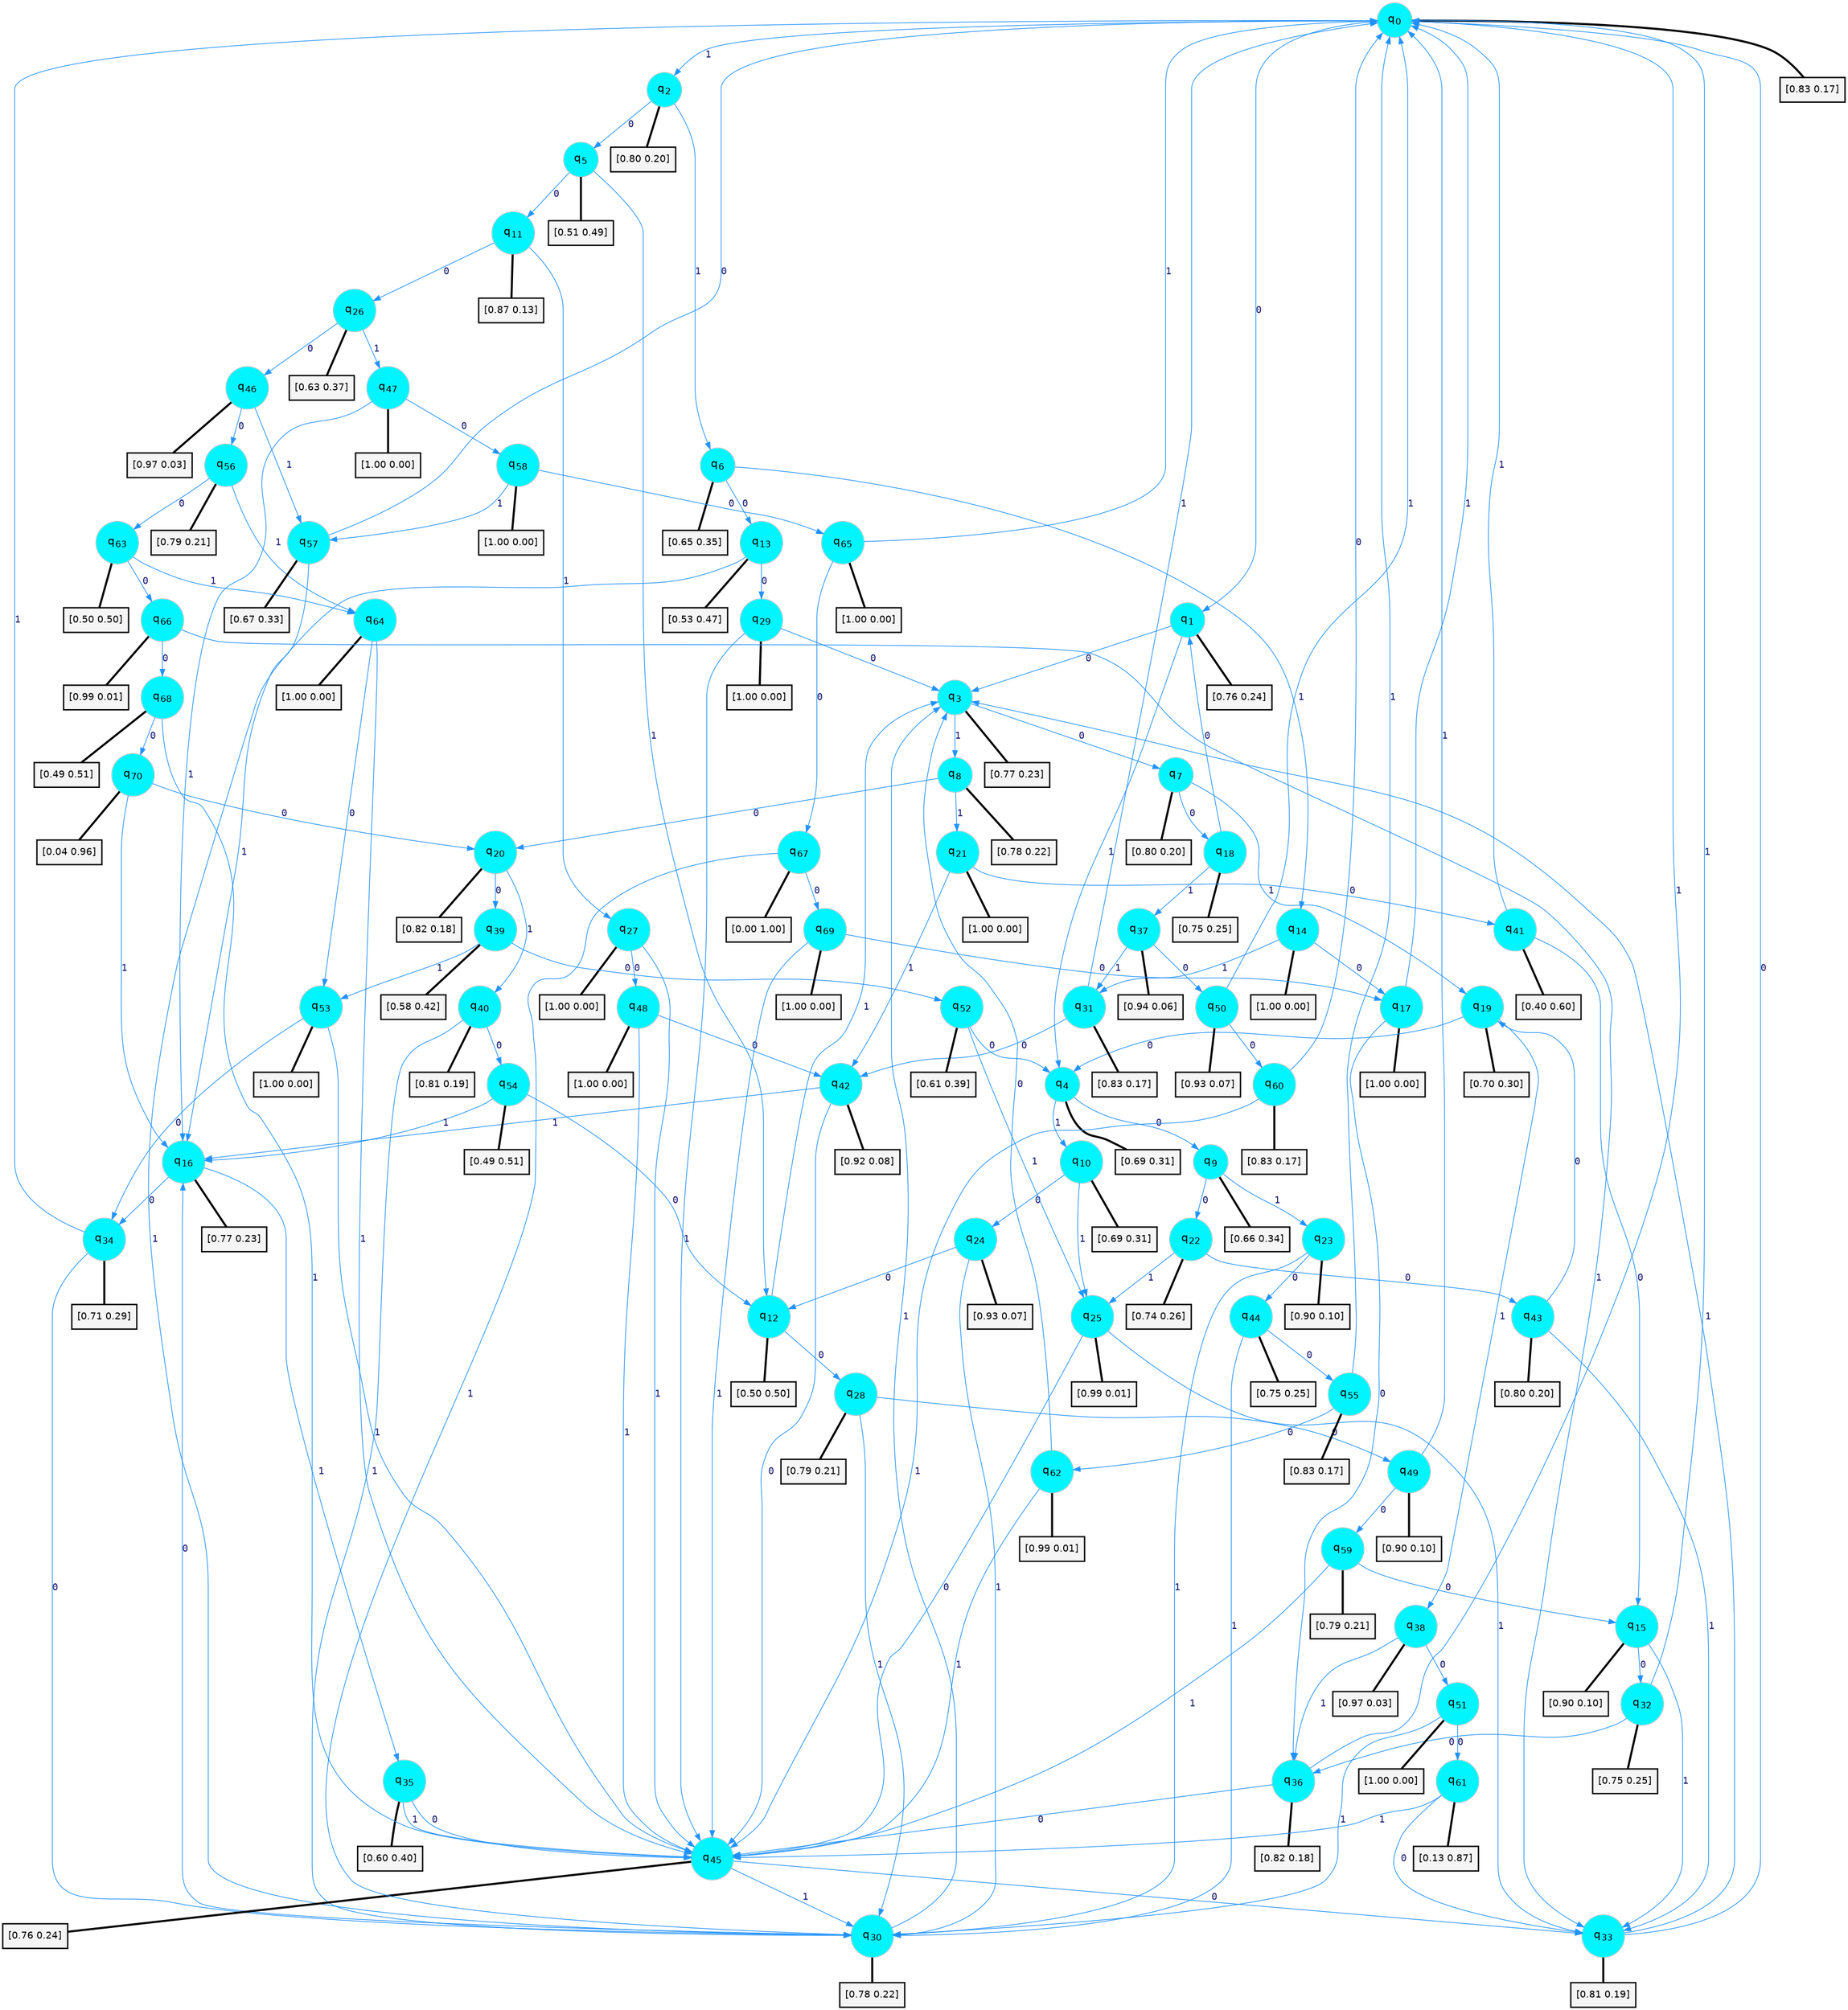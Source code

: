 digraph G {
graph [
bgcolor=transparent, dpi=300, rankdir=TD, size="40,25"];
node [
color=gray, fillcolor=turquoise1, fontcolor=black, fontname=Helvetica, fontsize=16, fontweight=bold, shape=circle, style=filled];
edge [
arrowsize=1, color=dodgerblue1, fontcolor=midnightblue, fontname=courier, fontweight=bold, penwidth=1, style=solid, weight=20];
0[label=<q<SUB>0</SUB>>];
1[label=<q<SUB>1</SUB>>];
2[label=<q<SUB>2</SUB>>];
3[label=<q<SUB>3</SUB>>];
4[label=<q<SUB>4</SUB>>];
5[label=<q<SUB>5</SUB>>];
6[label=<q<SUB>6</SUB>>];
7[label=<q<SUB>7</SUB>>];
8[label=<q<SUB>8</SUB>>];
9[label=<q<SUB>9</SUB>>];
10[label=<q<SUB>10</SUB>>];
11[label=<q<SUB>11</SUB>>];
12[label=<q<SUB>12</SUB>>];
13[label=<q<SUB>13</SUB>>];
14[label=<q<SUB>14</SUB>>];
15[label=<q<SUB>15</SUB>>];
16[label=<q<SUB>16</SUB>>];
17[label=<q<SUB>17</SUB>>];
18[label=<q<SUB>18</SUB>>];
19[label=<q<SUB>19</SUB>>];
20[label=<q<SUB>20</SUB>>];
21[label=<q<SUB>21</SUB>>];
22[label=<q<SUB>22</SUB>>];
23[label=<q<SUB>23</SUB>>];
24[label=<q<SUB>24</SUB>>];
25[label=<q<SUB>25</SUB>>];
26[label=<q<SUB>26</SUB>>];
27[label=<q<SUB>27</SUB>>];
28[label=<q<SUB>28</SUB>>];
29[label=<q<SUB>29</SUB>>];
30[label=<q<SUB>30</SUB>>];
31[label=<q<SUB>31</SUB>>];
32[label=<q<SUB>32</SUB>>];
33[label=<q<SUB>33</SUB>>];
34[label=<q<SUB>34</SUB>>];
35[label=<q<SUB>35</SUB>>];
36[label=<q<SUB>36</SUB>>];
37[label=<q<SUB>37</SUB>>];
38[label=<q<SUB>38</SUB>>];
39[label=<q<SUB>39</SUB>>];
40[label=<q<SUB>40</SUB>>];
41[label=<q<SUB>41</SUB>>];
42[label=<q<SUB>42</SUB>>];
43[label=<q<SUB>43</SUB>>];
44[label=<q<SUB>44</SUB>>];
45[label=<q<SUB>45</SUB>>];
46[label=<q<SUB>46</SUB>>];
47[label=<q<SUB>47</SUB>>];
48[label=<q<SUB>48</SUB>>];
49[label=<q<SUB>49</SUB>>];
50[label=<q<SUB>50</SUB>>];
51[label=<q<SUB>51</SUB>>];
52[label=<q<SUB>52</SUB>>];
53[label=<q<SUB>53</SUB>>];
54[label=<q<SUB>54</SUB>>];
55[label=<q<SUB>55</SUB>>];
56[label=<q<SUB>56</SUB>>];
57[label=<q<SUB>57</SUB>>];
58[label=<q<SUB>58</SUB>>];
59[label=<q<SUB>59</SUB>>];
60[label=<q<SUB>60</SUB>>];
61[label=<q<SUB>61</SUB>>];
62[label=<q<SUB>62</SUB>>];
63[label=<q<SUB>63</SUB>>];
64[label=<q<SUB>64</SUB>>];
65[label=<q<SUB>65</SUB>>];
66[label=<q<SUB>66</SUB>>];
67[label=<q<SUB>67</SUB>>];
68[label=<q<SUB>68</SUB>>];
69[label=<q<SUB>69</SUB>>];
70[label=<q<SUB>70</SUB>>];
71[label="[0.83 0.17]", shape=box,fontcolor=black, fontname=Helvetica, fontsize=14, penwidth=2, fillcolor=whitesmoke,color=black];
72[label="[0.76 0.24]", shape=box,fontcolor=black, fontname=Helvetica, fontsize=14, penwidth=2, fillcolor=whitesmoke,color=black];
73[label="[0.80 0.20]", shape=box,fontcolor=black, fontname=Helvetica, fontsize=14, penwidth=2, fillcolor=whitesmoke,color=black];
74[label="[0.77 0.23]", shape=box,fontcolor=black, fontname=Helvetica, fontsize=14, penwidth=2, fillcolor=whitesmoke,color=black];
75[label="[0.69 0.31]", shape=box,fontcolor=black, fontname=Helvetica, fontsize=14, penwidth=2, fillcolor=whitesmoke,color=black];
76[label="[0.51 0.49]", shape=box,fontcolor=black, fontname=Helvetica, fontsize=14, penwidth=2, fillcolor=whitesmoke,color=black];
77[label="[0.65 0.35]", shape=box,fontcolor=black, fontname=Helvetica, fontsize=14, penwidth=2, fillcolor=whitesmoke,color=black];
78[label="[0.80 0.20]", shape=box,fontcolor=black, fontname=Helvetica, fontsize=14, penwidth=2, fillcolor=whitesmoke,color=black];
79[label="[0.78 0.22]", shape=box,fontcolor=black, fontname=Helvetica, fontsize=14, penwidth=2, fillcolor=whitesmoke,color=black];
80[label="[0.66 0.34]", shape=box,fontcolor=black, fontname=Helvetica, fontsize=14, penwidth=2, fillcolor=whitesmoke,color=black];
81[label="[0.69 0.31]", shape=box,fontcolor=black, fontname=Helvetica, fontsize=14, penwidth=2, fillcolor=whitesmoke,color=black];
82[label="[0.87 0.13]", shape=box,fontcolor=black, fontname=Helvetica, fontsize=14, penwidth=2, fillcolor=whitesmoke,color=black];
83[label="[0.50 0.50]", shape=box,fontcolor=black, fontname=Helvetica, fontsize=14, penwidth=2, fillcolor=whitesmoke,color=black];
84[label="[0.53 0.47]", shape=box,fontcolor=black, fontname=Helvetica, fontsize=14, penwidth=2, fillcolor=whitesmoke,color=black];
85[label="[1.00 0.00]", shape=box,fontcolor=black, fontname=Helvetica, fontsize=14, penwidth=2, fillcolor=whitesmoke,color=black];
86[label="[0.90 0.10]", shape=box,fontcolor=black, fontname=Helvetica, fontsize=14, penwidth=2, fillcolor=whitesmoke,color=black];
87[label="[0.77 0.23]", shape=box,fontcolor=black, fontname=Helvetica, fontsize=14, penwidth=2, fillcolor=whitesmoke,color=black];
88[label="[1.00 0.00]", shape=box,fontcolor=black, fontname=Helvetica, fontsize=14, penwidth=2, fillcolor=whitesmoke,color=black];
89[label="[0.75 0.25]", shape=box,fontcolor=black, fontname=Helvetica, fontsize=14, penwidth=2, fillcolor=whitesmoke,color=black];
90[label="[0.70 0.30]", shape=box,fontcolor=black, fontname=Helvetica, fontsize=14, penwidth=2, fillcolor=whitesmoke,color=black];
91[label="[0.82 0.18]", shape=box,fontcolor=black, fontname=Helvetica, fontsize=14, penwidth=2, fillcolor=whitesmoke,color=black];
92[label="[1.00 0.00]", shape=box,fontcolor=black, fontname=Helvetica, fontsize=14, penwidth=2, fillcolor=whitesmoke,color=black];
93[label="[0.74 0.26]", shape=box,fontcolor=black, fontname=Helvetica, fontsize=14, penwidth=2, fillcolor=whitesmoke,color=black];
94[label="[0.90 0.10]", shape=box,fontcolor=black, fontname=Helvetica, fontsize=14, penwidth=2, fillcolor=whitesmoke,color=black];
95[label="[0.93 0.07]", shape=box,fontcolor=black, fontname=Helvetica, fontsize=14, penwidth=2, fillcolor=whitesmoke,color=black];
96[label="[0.99 0.01]", shape=box,fontcolor=black, fontname=Helvetica, fontsize=14, penwidth=2, fillcolor=whitesmoke,color=black];
97[label="[0.63 0.37]", shape=box,fontcolor=black, fontname=Helvetica, fontsize=14, penwidth=2, fillcolor=whitesmoke,color=black];
98[label="[1.00 0.00]", shape=box,fontcolor=black, fontname=Helvetica, fontsize=14, penwidth=2, fillcolor=whitesmoke,color=black];
99[label="[0.79 0.21]", shape=box,fontcolor=black, fontname=Helvetica, fontsize=14, penwidth=2, fillcolor=whitesmoke,color=black];
100[label="[1.00 0.00]", shape=box,fontcolor=black, fontname=Helvetica, fontsize=14, penwidth=2, fillcolor=whitesmoke,color=black];
101[label="[0.78 0.22]", shape=box,fontcolor=black, fontname=Helvetica, fontsize=14, penwidth=2, fillcolor=whitesmoke,color=black];
102[label="[0.83 0.17]", shape=box,fontcolor=black, fontname=Helvetica, fontsize=14, penwidth=2, fillcolor=whitesmoke,color=black];
103[label="[0.75 0.25]", shape=box,fontcolor=black, fontname=Helvetica, fontsize=14, penwidth=2, fillcolor=whitesmoke,color=black];
104[label="[0.81 0.19]", shape=box,fontcolor=black, fontname=Helvetica, fontsize=14, penwidth=2, fillcolor=whitesmoke,color=black];
105[label="[0.71 0.29]", shape=box,fontcolor=black, fontname=Helvetica, fontsize=14, penwidth=2, fillcolor=whitesmoke,color=black];
106[label="[0.60 0.40]", shape=box,fontcolor=black, fontname=Helvetica, fontsize=14, penwidth=2, fillcolor=whitesmoke,color=black];
107[label="[0.82 0.18]", shape=box,fontcolor=black, fontname=Helvetica, fontsize=14, penwidth=2, fillcolor=whitesmoke,color=black];
108[label="[0.94 0.06]", shape=box,fontcolor=black, fontname=Helvetica, fontsize=14, penwidth=2, fillcolor=whitesmoke,color=black];
109[label="[0.97 0.03]", shape=box,fontcolor=black, fontname=Helvetica, fontsize=14, penwidth=2, fillcolor=whitesmoke,color=black];
110[label="[0.58 0.42]", shape=box,fontcolor=black, fontname=Helvetica, fontsize=14, penwidth=2, fillcolor=whitesmoke,color=black];
111[label="[0.81 0.19]", shape=box,fontcolor=black, fontname=Helvetica, fontsize=14, penwidth=2, fillcolor=whitesmoke,color=black];
112[label="[0.40 0.60]", shape=box,fontcolor=black, fontname=Helvetica, fontsize=14, penwidth=2, fillcolor=whitesmoke,color=black];
113[label="[0.92 0.08]", shape=box,fontcolor=black, fontname=Helvetica, fontsize=14, penwidth=2, fillcolor=whitesmoke,color=black];
114[label="[0.80 0.20]", shape=box,fontcolor=black, fontname=Helvetica, fontsize=14, penwidth=2, fillcolor=whitesmoke,color=black];
115[label="[0.75 0.25]", shape=box,fontcolor=black, fontname=Helvetica, fontsize=14, penwidth=2, fillcolor=whitesmoke,color=black];
116[label="[0.76 0.24]", shape=box,fontcolor=black, fontname=Helvetica, fontsize=14, penwidth=2, fillcolor=whitesmoke,color=black];
117[label="[0.97 0.03]", shape=box,fontcolor=black, fontname=Helvetica, fontsize=14, penwidth=2, fillcolor=whitesmoke,color=black];
118[label="[1.00 0.00]", shape=box,fontcolor=black, fontname=Helvetica, fontsize=14, penwidth=2, fillcolor=whitesmoke,color=black];
119[label="[1.00 0.00]", shape=box,fontcolor=black, fontname=Helvetica, fontsize=14, penwidth=2, fillcolor=whitesmoke,color=black];
120[label="[0.90 0.10]", shape=box,fontcolor=black, fontname=Helvetica, fontsize=14, penwidth=2, fillcolor=whitesmoke,color=black];
121[label="[0.93 0.07]", shape=box,fontcolor=black, fontname=Helvetica, fontsize=14, penwidth=2, fillcolor=whitesmoke,color=black];
122[label="[1.00 0.00]", shape=box,fontcolor=black, fontname=Helvetica, fontsize=14, penwidth=2, fillcolor=whitesmoke,color=black];
123[label="[0.61 0.39]", shape=box,fontcolor=black, fontname=Helvetica, fontsize=14, penwidth=2, fillcolor=whitesmoke,color=black];
124[label="[1.00 0.00]", shape=box,fontcolor=black, fontname=Helvetica, fontsize=14, penwidth=2, fillcolor=whitesmoke,color=black];
125[label="[0.49 0.51]", shape=box,fontcolor=black, fontname=Helvetica, fontsize=14, penwidth=2, fillcolor=whitesmoke,color=black];
126[label="[0.83 0.17]", shape=box,fontcolor=black, fontname=Helvetica, fontsize=14, penwidth=2, fillcolor=whitesmoke,color=black];
127[label="[0.79 0.21]", shape=box,fontcolor=black, fontname=Helvetica, fontsize=14, penwidth=2, fillcolor=whitesmoke,color=black];
128[label="[0.67 0.33]", shape=box,fontcolor=black, fontname=Helvetica, fontsize=14, penwidth=2, fillcolor=whitesmoke,color=black];
129[label="[1.00 0.00]", shape=box,fontcolor=black, fontname=Helvetica, fontsize=14, penwidth=2, fillcolor=whitesmoke,color=black];
130[label="[0.79 0.21]", shape=box,fontcolor=black, fontname=Helvetica, fontsize=14, penwidth=2, fillcolor=whitesmoke,color=black];
131[label="[0.83 0.17]", shape=box,fontcolor=black, fontname=Helvetica, fontsize=14, penwidth=2, fillcolor=whitesmoke,color=black];
132[label="[0.13 0.87]", shape=box,fontcolor=black, fontname=Helvetica, fontsize=14, penwidth=2, fillcolor=whitesmoke,color=black];
133[label="[0.99 0.01]", shape=box,fontcolor=black, fontname=Helvetica, fontsize=14, penwidth=2, fillcolor=whitesmoke,color=black];
134[label="[0.50 0.50]", shape=box,fontcolor=black, fontname=Helvetica, fontsize=14, penwidth=2, fillcolor=whitesmoke,color=black];
135[label="[1.00 0.00]", shape=box,fontcolor=black, fontname=Helvetica, fontsize=14, penwidth=2, fillcolor=whitesmoke,color=black];
136[label="[1.00 0.00]", shape=box,fontcolor=black, fontname=Helvetica, fontsize=14, penwidth=2, fillcolor=whitesmoke,color=black];
137[label="[0.99 0.01]", shape=box,fontcolor=black, fontname=Helvetica, fontsize=14, penwidth=2, fillcolor=whitesmoke,color=black];
138[label="[0.00 1.00]", shape=box,fontcolor=black, fontname=Helvetica, fontsize=14, penwidth=2, fillcolor=whitesmoke,color=black];
139[label="[0.49 0.51]", shape=box,fontcolor=black, fontname=Helvetica, fontsize=14, penwidth=2, fillcolor=whitesmoke,color=black];
140[label="[1.00 0.00]", shape=box,fontcolor=black, fontname=Helvetica, fontsize=14, penwidth=2, fillcolor=whitesmoke,color=black];
141[label="[0.04 0.96]", shape=box,fontcolor=black, fontname=Helvetica, fontsize=14, penwidth=2, fillcolor=whitesmoke,color=black];
0->1 [label=0];
0->2 [label=1];
0->71 [arrowhead=none, penwidth=3,color=black];
1->3 [label=0];
1->4 [label=1];
1->72 [arrowhead=none, penwidth=3,color=black];
2->5 [label=0];
2->6 [label=1];
2->73 [arrowhead=none, penwidth=3,color=black];
3->7 [label=0];
3->8 [label=1];
3->74 [arrowhead=none, penwidth=3,color=black];
4->9 [label=0];
4->10 [label=1];
4->75 [arrowhead=none, penwidth=3,color=black];
5->11 [label=0];
5->12 [label=1];
5->76 [arrowhead=none, penwidth=3,color=black];
6->13 [label=0];
6->14 [label=1];
6->77 [arrowhead=none, penwidth=3,color=black];
7->18 [label=0];
7->19 [label=1];
7->78 [arrowhead=none, penwidth=3,color=black];
8->20 [label=0];
8->21 [label=1];
8->79 [arrowhead=none, penwidth=3,color=black];
9->22 [label=0];
9->23 [label=1];
9->80 [arrowhead=none, penwidth=3,color=black];
10->24 [label=0];
10->25 [label=1];
10->81 [arrowhead=none, penwidth=3,color=black];
11->26 [label=0];
11->27 [label=1];
11->82 [arrowhead=none, penwidth=3,color=black];
12->28 [label=0];
12->3 [label=1];
12->83 [arrowhead=none, penwidth=3,color=black];
13->29 [label=0];
13->30 [label=1];
13->84 [arrowhead=none, penwidth=3,color=black];
14->17 [label=0];
14->31 [label=1];
14->85 [arrowhead=none, penwidth=3,color=black];
15->32 [label=0];
15->33 [label=1];
15->86 [arrowhead=none, penwidth=3,color=black];
16->34 [label=0];
16->35 [label=1];
16->87 [arrowhead=none, penwidth=3,color=black];
17->36 [label=0];
17->0 [label=1];
17->88 [arrowhead=none, penwidth=3,color=black];
18->1 [label=0];
18->37 [label=1];
18->89 [arrowhead=none, penwidth=3,color=black];
19->4 [label=0];
19->38 [label=1];
19->90 [arrowhead=none, penwidth=3,color=black];
20->39 [label=0];
20->40 [label=1];
20->91 [arrowhead=none, penwidth=3,color=black];
21->41 [label=0];
21->42 [label=1];
21->92 [arrowhead=none, penwidth=3,color=black];
22->43 [label=0];
22->25 [label=1];
22->93 [arrowhead=none, penwidth=3,color=black];
23->44 [label=0];
23->30 [label=1];
23->94 [arrowhead=none, penwidth=3,color=black];
24->12 [label=0];
24->30 [label=1];
24->95 [arrowhead=none, penwidth=3,color=black];
25->45 [label=0];
25->33 [label=1];
25->96 [arrowhead=none, penwidth=3,color=black];
26->46 [label=0];
26->47 [label=1];
26->97 [arrowhead=none, penwidth=3,color=black];
27->48 [label=0];
27->45 [label=1];
27->98 [arrowhead=none, penwidth=3,color=black];
28->49 [label=0];
28->30 [label=1];
28->99 [arrowhead=none, penwidth=3,color=black];
29->3 [label=0];
29->45 [label=1];
29->100 [arrowhead=none, penwidth=3,color=black];
30->16 [label=0];
30->3 [label=1];
30->101 [arrowhead=none, penwidth=3,color=black];
31->42 [label=0];
31->0 [label=1];
31->102 [arrowhead=none, penwidth=3,color=black];
32->36 [label=0];
32->0 [label=1];
32->103 [arrowhead=none, penwidth=3,color=black];
33->0 [label=0];
33->3 [label=1];
33->104 [arrowhead=none, penwidth=3,color=black];
34->30 [label=0];
34->0 [label=1];
34->105 [arrowhead=none, penwidth=3,color=black];
35->45 [label=0];
35->45 [label=1];
35->106 [arrowhead=none, penwidth=3,color=black];
36->45 [label=0];
36->0 [label=1];
36->107 [arrowhead=none, penwidth=3,color=black];
37->50 [label=0];
37->31 [label=1];
37->108 [arrowhead=none, penwidth=3,color=black];
38->51 [label=0];
38->36 [label=1];
38->109 [arrowhead=none, penwidth=3,color=black];
39->52 [label=0];
39->53 [label=1];
39->110 [arrowhead=none, penwidth=3,color=black];
40->54 [label=0];
40->30 [label=1];
40->111 [arrowhead=none, penwidth=3,color=black];
41->15 [label=0];
41->0 [label=1];
41->112 [arrowhead=none, penwidth=3,color=black];
42->45 [label=0];
42->16 [label=1];
42->113 [arrowhead=none, penwidth=3,color=black];
43->19 [label=0];
43->33 [label=1];
43->114 [arrowhead=none, penwidth=3,color=black];
44->55 [label=0];
44->30 [label=1];
44->115 [arrowhead=none, penwidth=3,color=black];
45->33 [label=0];
45->30 [label=1];
45->116 [arrowhead=none, penwidth=3,color=black];
46->56 [label=0];
46->57 [label=1];
46->117 [arrowhead=none, penwidth=3,color=black];
47->58 [label=0];
47->16 [label=1];
47->118 [arrowhead=none, penwidth=3,color=black];
48->42 [label=0];
48->45 [label=1];
48->119 [arrowhead=none, penwidth=3,color=black];
49->59 [label=0];
49->0 [label=1];
49->120 [arrowhead=none, penwidth=3,color=black];
50->60 [label=0];
50->0 [label=1];
50->121 [arrowhead=none, penwidth=3,color=black];
51->61 [label=0];
51->30 [label=1];
51->122 [arrowhead=none, penwidth=3,color=black];
52->4 [label=0];
52->25 [label=1];
52->123 [arrowhead=none, penwidth=3,color=black];
53->34 [label=0];
53->45 [label=1];
53->124 [arrowhead=none, penwidth=3,color=black];
54->12 [label=0];
54->16 [label=1];
54->125 [arrowhead=none, penwidth=3,color=black];
55->62 [label=0];
55->0 [label=1];
55->126 [arrowhead=none, penwidth=3,color=black];
56->63 [label=0];
56->64 [label=1];
56->127 [arrowhead=none, penwidth=3,color=black];
57->0 [label=0];
57->16 [label=1];
57->128 [arrowhead=none, penwidth=3,color=black];
58->65 [label=0];
58->57 [label=1];
58->129 [arrowhead=none, penwidth=3,color=black];
59->15 [label=0];
59->45 [label=1];
59->130 [arrowhead=none, penwidth=3,color=black];
60->0 [label=0];
60->45 [label=1];
60->131 [arrowhead=none, penwidth=3,color=black];
61->33 [label=0];
61->45 [label=1];
61->132 [arrowhead=none, penwidth=3,color=black];
62->3 [label=0];
62->45 [label=1];
62->133 [arrowhead=none, penwidth=3,color=black];
63->66 [label=0];
63->64 [label=1];
63->134 [arrowhead=none, penwidth=3,color=black];
64->53 [label=0];
64->45 [label=1];
64->135 [arrowhead=none, penwidth=3,color=black];
65->67 [label=0];
65->0 [label=1];
65->136 [arrowhead=none, penwidth=3,color=black];
66->68 [label=0];
66->33 [label=1];
66->137 [arrowhead=none, penwidth=3,color=black];
67->69 [label=0];
67->30 [label=1];
67->138 [arrowhead=none, penwidth=3,color=black];
68->70 [label=0];
68->45 [label=1];
68->139 [arrowhead=none, penwidth=3,color=black];
69->17 [label=0];
69->45 [label=1];
69->140 [arrowhead=none, penwidth=3,color=black];
70->20 [label=0];
70->16 [label=1];
70->141 [arrowhead=none, penwidth=3,color=black];
}
